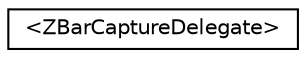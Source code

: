 digraph G
{
  edge [fontname="Helvetica",fontsize="10",labelfontname="Helvetica",labelfontsize="10"];
  node [fontname="Helvetica",fontsize="10",shape=record];
  rankdir=LR;
  Node1 [label="\<ZBarCaptureDelegate\>",height=0.2,width=0.4,color="black", fillcolor="white", style="filled",URL="$protocol_z_bar_capture_delegate-p.html"];
}
